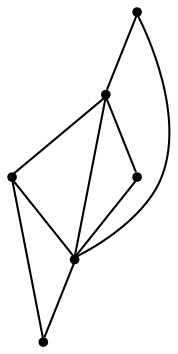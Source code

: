 graph {
  node [shape=point,comment="{\"directed\":false,\"doi\":\"10.1007/978-3-662-45803-7_14\",\"figure\":\"4 (1)\"}"]

  v0 [pos="836.611478371025,955.940275037895"]
  v1 [pos="740.867428631937,662.549074558506"]
  v2 [pos="970.0410072627913,822.5370818592943"]
  v3 [pos="836.611478371025,689.1338886806934"]
  v4 [pos="886.6475517054373,822.5370818592943"]
  v5 [pos="769.8967139251417,822.5370818592943"]

  v1 -- v3 [id="-2",pos="740.867428631937,662.549074558506 836.611478371025,689.1338886806934 836.611478371025,689.1338886806934 836.611478371025,689.1338886806934"]
  v5 -- v3 [id="-4",pos="769.8967139251417,822.5370818592943 836.611478371025,689.1338886806934 836.611478371025,689.1338886806934 836.611478371025,689.1338886806934"]
  v0 -- v2 [id="-5",pos="836.611478371025,955.940275037895 970.0410072627913,822.5370818592943 970.0410072627913,822.5370818592943 970.0410072627913,822.5370818592943"]
  v0 -- v5 [id="-6",pos="836.611478371025,955.940275037895 769.8967139251417,822.5370818592943 769.8967139251417,822.5370818592943 769.8967139251417,822.5370818592943"]
  v3 -- v4 [id="-7",pos="836.611478371025,689.1338886806934 886.6475517054373,822.5370818592943 886.6475517054373,822.5370818592943 886.6475517054373,822.5370818592943"]
  v3 -- v0 [id="-8",pos="836.611478371025,689.1338886806934 836.611478371025,955.940275037895 836.611478371025,955.940275037895 836.611478371025,955.940275037895"]
  v4 -- v2 [id="-9",pos="886.6475517054373,822.5370818592943 970.0410072627913,822.5370818592943 970.0410072627913,822.5370818592943 970.0410072627913,822.5370818592943"]
  v2 -- v3 [id="-10",pos="970.0410072627913,822.5370818592943 836.611478371025,689.1338886806934 836.611478371025,689.1338886806934 836.611478371025,689.1338886806934"]
  v1 -- v0 [id="-11",pos="740.867428631937,662.549074558506 737.0911445161958,668.2956237095835 736.3151957252901,669.4764214803529 734.2459989495416,672.6252155357378 727.6203700727591,682.70129290137 714.3775107079682,702.853511244234 708.7609609671872,743.5915245923619 703.1444112264061,784.3295379404899 705.1625058742513,845.6491479283127 727.7413195959331,884.4736607509635 750.3200696934574,923.2939752080453 793.4678736294346,939.6191924999549 815.0375445909576,947.7776345861405 836.611478371025,955.940275037895 836.611478371025,955.940275037895 836.611478371025,955.940275037895"]
}
